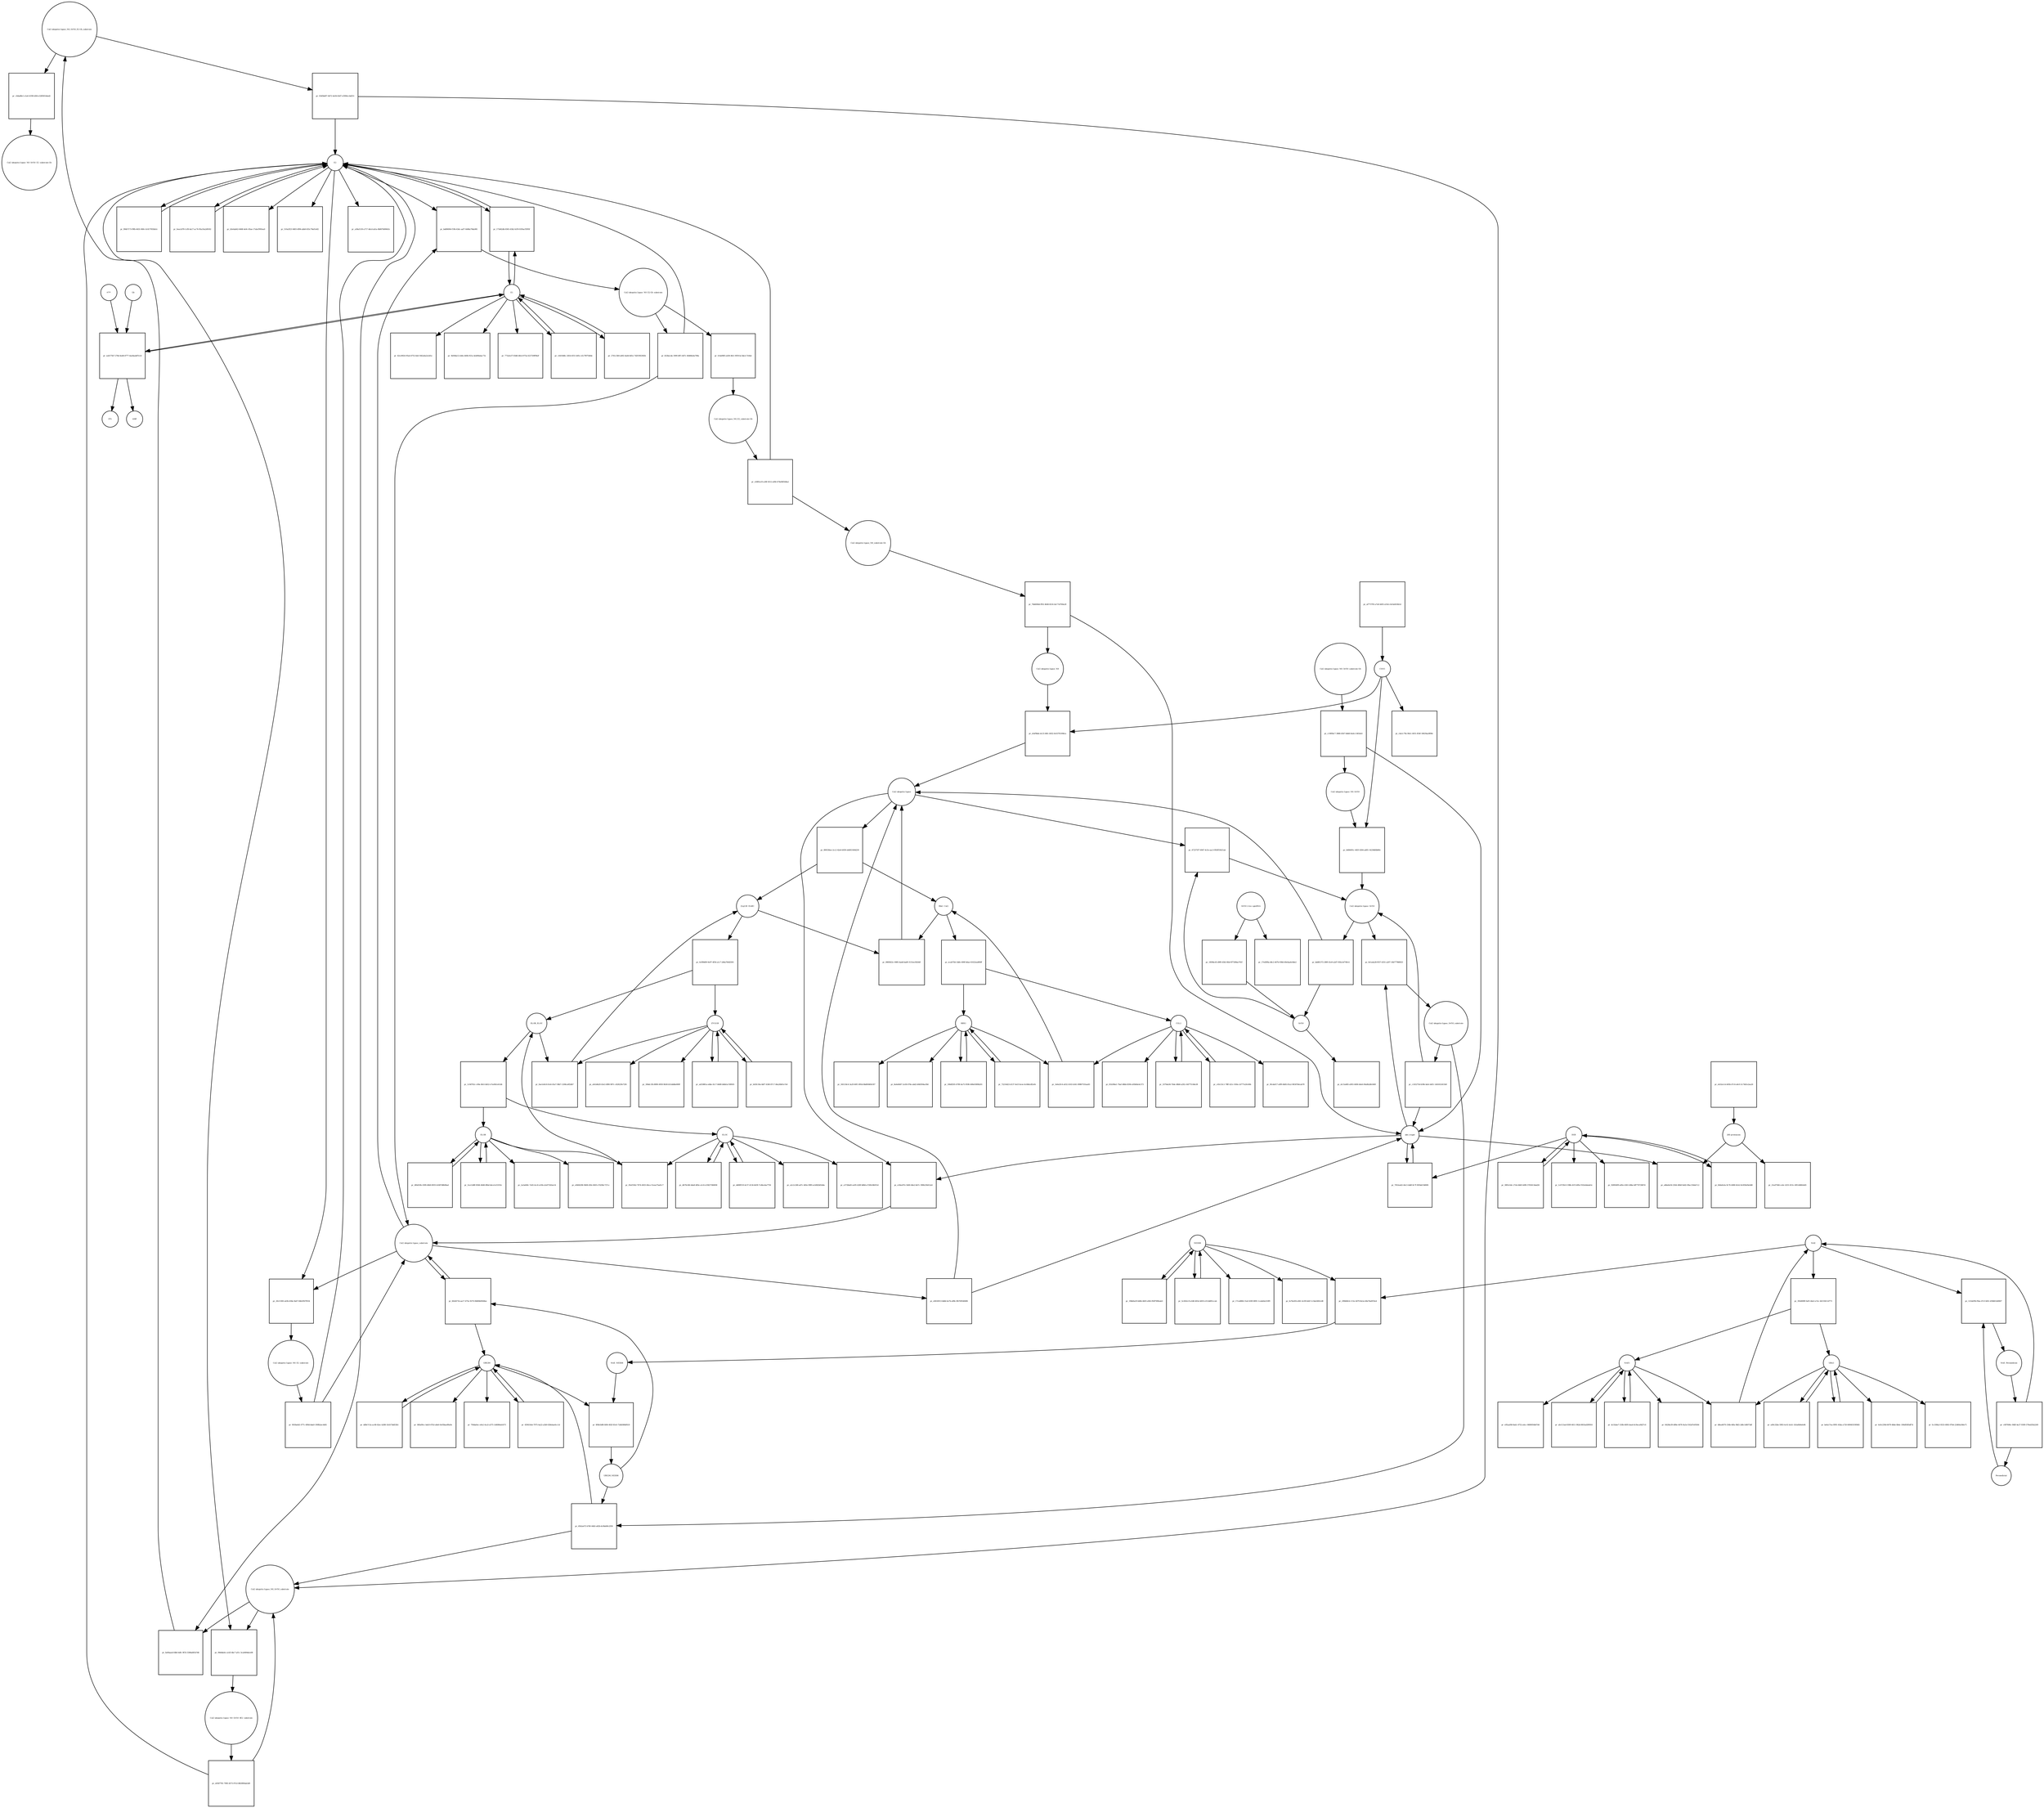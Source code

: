 strict digraph  {
"Cul2 ubiquitin ligase_N8_Orf10_E2-Ub_substrate" [annotation="urn_miriam_ncbiprotein_BCD58762|urn_miriam_hgnc.symbol_UBE2|urn_miriam_hgnc.symbol_ZYG11B|urn_miriam_hgnc.symbol_ELOB|urn_miriam_hgnc.symbol_ELOC|urn_miriam_hgnc.symbol_RBX1|urn_miriam_hgnc.symbol_CUL2|urn_miriam_hgnc.symbol_NEDD8", bipartite=0, cls=complex, fontsize=4, label="Cul2 ubiquitin ligase_N8_Orf10_E2-Ub_substrate", shape=circle];
"pr_c6dad8e1-e1a6-4198-b3fd-e3285814dad2" [annotation="", bipartite=1, cls=process, fontsize=4, label="pr_c6dad8e1-e1a6-4198-b3fd-e3285814dad2", shape=square];
"Cul2 ubiquitin ligase_N8_Orf10_E2_substrate-Ub" [annotation="urn_miriam_ncbiprotein_BCD58762|urn_miriam_hgnc.symbol_UBE2|urn_miriam_hgnc.symbol_ZYG11B|urn_miriam_hgnc.symbol_ELOB|urn_miriam_hgnc.symbol_ELOC|urn_miriam_hgnc.symbol_RBX1|urn_miriam_hgnc.symbol_CUL2|urn_miriam_hgnc.symbol_NEDD8", bipartite=0, cls=complex, fontsize=4, label="Cul2 ubiquitin ligase_N8_Orf10_E2_substrate-Ub", shape=circle];
"Cul2 ubiquitin ligase_N8_E2-Ub_substrate" [annotation="urn_miriam_hgnc.symbol_ZYG11B|urn_miriam_hgnc.symbol_RBX1|urn_miriam_hgnc.symbol_ELOB|urn_miriam_hgnc.symbol_ELOC|urn_miriam_hgnc.symbol_CUL2|urn_miriam_hgnc.symbol_NEDD8|urn_miriam_hgnc.symbol_UBE2", bipartite=0, cls=complex, fontsize=4, label="Cul2 ubiquitin ligase_N8_E2-Ub_substrate", shape=circle];
"pr_fc6af685-ed30-4fe1-9f39-bc3da1c7e9ab" [annotation="", bipartite=1, cls=process, fontsize=4, label="pr_fc6af685-ed30-4fe1-9f39-bc3da1c7e9ab", shape=square];
"Cul2 ubiquitin ligase_N8_E2_substrate-Ub" [annotation="urn_miriam_hgnc.symbol_ZYG11B|urn_miriam_hgnc.symbol_UBE2|urn_miriam_hgnc.symbol_ELOB|urn_miriam_hgnc.symbol_ELOC|urn_miriam_hgnc.symbol_RBX1|urn_miriam_hgnc.symbol_CUL2|urn_miriam_hgnc.symbol_NEDD8", bipartite=0, cls=complex, fontsize=4, label="Cul2 ubiquitin ligase_N8_E2_substrate-Ub", shape=circle];
E2 [annotation="urn_miriam_hgnc.symbol_UBE2", bipartite=0, cls=macromolecule, fontsize=4, label=E2, shape=circle];
"pr_173d42db-8365-43b2-b1f9-01f0acf5f95f" [annotation="", bipartite=1, cls=process, fontsize=4, label="pr_173d42db-8365-43b2-b1f9-01f0acf5f95f", shape=square];
E1 [annotation="urn_miriam_hgnc.symbol_UBA", bipartite=0, cls=macromolecule, fontsize=4, label=E1, shape=circle];
"pr_ea6175b7-276d-4ed6-8777-4ae8aab87e1d" [annotation="", bipartite=1, cls=process, fontsize=4, label="pr_ea6175b7-276d-4ed6-8777-4ae8aab87e1d", shape=square];
Ub [annotation="", bipartite=0, cls="simple chemical", fontsize=4, label=Ub, shape=circle];
ATP [annotation="", bipartite=0, cls="simple chemical", fontsize=4, label=ATP, shape=circle];
AMP [annotation="", bipartite=0, cls="simple chemical", fontsize=4, label=AMP, shape=circle];
PPi [annotation="", bipartite=0, cls="simple chemical", fontsize=4, label=PPi, shape=circle];
"Cul2 ubiquitin ligase_substrate" [annotation="urn_miriam_hgnc.symbol_ZYg11B|urn_miriam_hgnc.symbol_ELOB|urn_miriam_hgnc.symbol_ELOC|urn_miriam_hgnc.symbol_RBX1|urn_miriam_hgnc.symbol_CUL2|urn_miriam_hgnc.symbol_NEDD8", bipartite=0, cls=complex, fontsize=4, label="Cul2 ubiquitin ligase_substrate", shape=circle];
"pr_bdd96f46-f19b-43dc-aaf7-0d48a79da981" [annotation="", bipartite=1, cls=process, fontsize=4, label="pr_bdd96f46-f19b-43dc-aaf7-0d48a79da981", shape=square];
"Cul2 ubiquitin ligase_N8_Orf10_substrate" [annotation="urn_miriam_ncbiprotein_BCD58762|urn_miriam_hgnc.symbol_ZYG11B|urn_miriam_hgnc.symbol_ELOB|urn_miriam_hgnc.symbol_ELOC|urn_miriam_hgnc.symbol_RBX1|urn_miriam_hgnc.symbol_CUL2|urn_miriam_hgnc.symbol_NEDD8", bipartite=0, cls=complex, fontsize=4, label="Cul2 ubiquitin ligase_N8_Orf10_substrate", shape=circle];
"pr_fa69aaed-fdb0-4dfc-9f35-5308a681b7d6" [annotation="", bipartite=1, cls=process, fontsize=4, label="pr_fa69aaed-fdb0-4dfc-9f35-5308a681b7d6", shape=square];
ZYG11B [annotation="urn_miriam_hgnc_HGNC%3A25820", bipartite=0, cls=macromolecule, fontsize=4, label=ZYG11B, shape=circle];
"pr_ad33881a-edbe-41c7-b8d9-b4bb1a7d9505" [annotation="", bipartite=1, cls=process, fontsize=4, label="pr_ad33881a-edbe-41c7-b8d9-b4bb1a7d9505", shape=square];
UBE2M [annotation="urn_miriam_hgnc_HGNC%3A12491", bipartite=0, cls=macromolecule, fontsize=4, label=UBE2M, shape=circle];
"pr_459410eb-7975-4a22-a3b9-028ebae6cc1d" [annotation="", bipartite=1, cls=process, fontsize=4, label="pr_459410eb-7975-4a22-a3b9-028ebae6cc1d", shape=square];
UBA3 [annotation="urn_miriam_hgnc_HGNC%3A12470", bipartite=0, cls=macromolecule, fontsize=4, label=UBA3, shape=circle];
"pr_a49c32be-5903-4c41-bcb1-1b5a0b9efe84" [annotation="", bipartite=1, cls=process, fontsize=4, label="pr_a49c32be-5903-4c41-bcb1-1b5a0b9efe84", shape=square];
RBX1 [annotation="urn_miriam_hgnc_HGNC%3A9928", bipartite=0, cls=macromolecule, fontsize=4, label=RBX1, shape=circle];
"pr_594df205-4789-4a75-9596-408e9389b201" [annotation="", bipartite=1, cls=process, fontsize=4, label="pr_594df205-4789-4a75-9596-408e9389b201", shape=square];
"Orf10 (+)ss sgmRNA" [annotation=urn_miriam_ncbiprotein_BCD58762, bipartite=0, cls="nucleic acid feature", fontsize=4, label="Orf10 (+)ss sgmRNA", shape=circle];
"pr_1859bc45-d9f0-43b3-8fa9-ff7289ae761f" [annotation="", bipartite=1, cls=process, fontsize=4, label="pr_1859bc45-d9f0-43b3-8fa9-ff7289ae761f", shape=square];
Orf10 [annotation=urn_miriam_ncbiprotein_BCD58762, bipartite=0, cls=macromolecule, fontsize=4, label=Orf10, shape=circle];
NEDD8 [annotation="urn_miriam_hgnc_HGNC%3A7732", bipartite=0, cls=macromolecule, fontsize=4, label=NEDD8, shape=circle];
"pr_19bb0a29-6d6b-4b93-a9b3-ffdf76f8eab3" [annotation="", bipartite=1, cls=process, fontsize=4, label="pr_19bb0a29-6d6b-4b93-a9b3-ffdf76f8eab3", shape=square];
NAE1 [annotation="urn_miriam_hgnc_HGNC%3A621", bipartite=0, cls=macromolecule, fontsize=4, label=NAE1, shape=circle];
"pr_afe113ad-6509-4611-962d-881fad3f0916" [annotation="", bipartite=1, cls=process, fontsize=4, label="pr_afe113ad-6509-4611-962d-881fad3f0916", shape=square];
ELOC [annotation="urn_miriam_hgnc_HGNC%3A11617", bipartite=0, cls=macromolecule, fontsize=4, label=ELOC, shape=circle];
"pr_db79c4fd-4da8-485e-a1c6-e19437366858" [annotation="", bipartite=1, cls=process, fontsize=4, label="pr_db79c4fd-4da8-485e-a1c6-e19437366858", shape=square];
ELOB [annotation="urn_miriam_hgnc_HGNC%3A11619", bipartite=0, cls=macromolecule, fontsize=4, label=ELOB, shape=circle];
"pr_4f6d10fe-03f8-46b9-8935-b1687d8b96ad" [annotation="", bipartite=1, cls=process, fontsize=4, label="pr_4f6d10fe-03f8-46b9-8935-b1687d8b96ad", shape=square];
"pr_f84b7173-f9fb-4455-949c-b1417955bb1c" [annotation="", bipartite=1, cls=process, fontsize=4, label="pr_f84b7173-f9fb-4455-949c-b1417955bb1c", shape=square];
"pr_c6410d8c-2454-4551-b05c-e5c7f8754fde" [annotation="", bipartite=1, cls=process, fontsize=4, label="pr_c6410d8c-2454-4551-b05c-e5c7f8754fde", shape=square];
DUB [annotation="urn_miriam_hgnc.symbol_DUB", bipartite=0, cls=macromolecule, fontsize=4, label=DUB, shape=circle];
"pr_844efa5a-9c76-4080-8cb2-8c839ef4e0d8" [annotation="", bipartite=1, cls=process, fontsize=4, label="pr_844efa5a-9c76-4080-8cb2-8c839ef4e0d8", shape=square];
CUL2 [annotation="urn_miriam_hgnc_HGNC%3A2552", bipartite=0, cls=macromolecule, fontsize=4, label=CUL2, shape=circle];
"pr_5379ab36-7b4e-48b8-a292-c0d775146e38" [annotation="", bipartite=1, cls=process, fontsize=4, label="pr_5379ab36-7b4e-48b8-a292-c0d775146e38", shape=square];
"pr_b43fc50a-bbf7-4340-87c7-46a26b01e7e6" [annotation="", bipartite=1, cls=process, fontsize=4, label="pr_b43fc50a-bbf7-4340-87c7-46a26b01e7e6", shape=square];
"pr_dd9e7c5a-ac48-42ec-b288-1b1b73dd53b1" [annotation="", bipartite=1, cls=process, fontsize=4, label="pr_dd9e7c5a-ac48-42ec-b288-1b1b73dd53b1", shape=square];
"pr_be6a17ea-0991-45da-a720-6004031909d5" [annotation="", bipartite=1, cls=process, fontsize=4, label="pr_be6a17ea-0991-45da-a720-6004031909d5", shape=square];
"pr_72216d23-d137-4e1f-bcee-6c48dcdf2e9c" [annotation="", bipartite=1, cls=process, fontsize=4, label="pr_72216d23-d137-4e1f-bcee-6c48dcdf2e9c", shape=square];
"pr_5c45b1c9-a548-403e-b835-e312dd91ccab" [annotation="", bipartite=1, cls=process, fontsize=4, label="pr_5c45b1c9-a548-403e-b835-e312dd91ccab", shape=square];
"pr_dc1fabe7-318b-4695-bea4-6c9eca9d27c6" [annotation="", bipartite=1, cls=process, fontsize=4, label="pr_dc1fabe7-318b-4695-bea4-6c9eca9d27c6", shape=square];
"pr_dd08f519-4c57-4134-b639-7cdbceba7756" [annotation="", bipartite=1, cls=process, fontsize=4, label="pr_dd08f519-4c57-4134-b639-7cdbceba7756", shape=square];
"pr_3ca12d8f-8566-40d6-8fbd-b4ce1e53192c" [annotation="", bipartite=1, cls=process, fontsize=4, label="pr_3ca12d8f-8566-40d6-8fbd-b4ce1e53192c", shape=square];
"pr_feea1d78-1cf8-4a17-ac74-95a10a2d9182" [annotation="", bipartite=1, cls=process, fontsize=4, label="pr_feea1d78-1cf8-4a17-ac74-95a10a2d9182", shape=square];
"pr_2741c3b9-ed02-4ed4-8d1e-7d2f1f82382b" [annotation="", bipartite=1, cls=process, fontsize=4, label="pr_2741c3b9-ed02-4ed4-8d1e-7d2f1f82382b", shape=square];
"pr_3891e5dc-27eb-4b65-b0f6-5765613dad26" [annotation="", bipartite=1, cls=process, fontsize=4, label="pr_3891e5dc-27eb-4b65-b0f6-5765613dad26", shape=square];
"pr_c45c53c1-78ff-421c-930e-cb777e20c60b" [annotation="", bipartite=1, cls=process, fontsize=4, label="pr_c45c53c1-78ff-421c-930e-cb777e20c60b", shape=square];
"pr_af773795-a7e8-4d55-a55d-c4c0afd16b1d" [annotation="", bipartite=1, cls=process, fontsize=4, label="pr_af773795-a7e8-4d55-a55d-c4c0afd16b1d", shape=square];
CSN5 [annotation="", bipartite=0, cls=complex, fontsize=4, label=CSN5, shape=circle];
"pr_eb32a1cb-b05b-47c6-a6c0-3c74d1e2aa26" [annotation="", bipartite=1, cls=process, fontsize=4, label="pr_eb32a1cb-b05b-47c6-a6c0-3c74d1e2aa26", shape=square];
"26S-proteasom" [annotation="urn_miriam_obo.go_GO%3A0000502", bipartite=0, cls=complex, fontsize=4, label="26S-proteasom", shape=circle];
NAE_Pevonedistat [annotation="urn_miriam_obo.chebi_CHEBI%3A145535|urn_miriam_hgnc.symbol_NAE1|urn_miriam_hgnc.symbol_UBA3", bipartite=0, cls=complex, fontsize=4, label=NAE_Pevonedistat, shape=circle];
"pr_c697606c-948f-4e27-9309-579ed35b2249" [annotation="", bipartite=1, cls=process, fontsize=4, label="pr_c697606c-948f-4e27-9309-579ed35b2249", shape=square];
Pevonedistat [annotation="urn_miriam_obo.chebi_CHEBI%3A145535", bipartite=0, cls="simple chemical", fontsize=4, label=Pevonedistat, shape=circle];
NAE [annotation="urn_miriam_hgnc.symbol_NAE1|urn_miriam_hgnc.symbol_UBA3", bipartite=0, cls=complex, fontsize=4, label=NAE, shape=circle];
"pr_392d089f-0af5-44a5-a7ec-44155611d773" [annotation="", bipartite=1, cls=process, fontsize=4, label="pr_392d089f-0af5-44a5-a7ec-44155611d773", shape=square];
ELOB_ELOC [annotation="urn_miriam_hgnc.symbol_ELOB|urn_miriam_hgnc.symbol_ELOC", bipartite=0, cls=complex, fontsize=4, label=ELOB_ELOC, shape=circle];
"pr_1c9d702c-c49a-4fe5-bb52-e7ee9b1e41db" [annotation="", bipartite=1, cls=process, fontsize=4, label="pr_1c9d702c-c49a-4fe5-bb52-e7ee9b1e41db", shape=square];
Zyg11B_EloBC [annotation="urn_miriam_hgnc.symbol_ZYG11B|urn_miriam_hgnc.symbol_ELOB|urn_miriam_hgnc.symbol_ELOC", bipartite=0, cls=complex, fontsize=4, label=Zyg11B_EloBC, shape=circle];
"pr_0cf89d09-9e97-4f56-a1c7-2d6a760d3301" [annotation="", bipartite=1, cls=process, fontsize=4, label="pr_0cf89d09-9e97-4f56-a1c7-2d6a760d3301", shape=square];
"Cul2 ubiquitin ligase_N8_substrate-Ub" [annotation="urn_miriam_hgnc.symbol_ZYG11B|urn_miriam_hgnc.symbol_ELOB|urn_miriam_hgnc.symbol_ELOC|urn_miriam_hgnc.symbol_RBX1|urn_miriam_hgnc.symbol_CUL2|urn_miriam_hgnc.symbol_NEDD8", bipartite=0, cls=complex, fontsize=4, label="Cul2 ubiquitin ligase_N8_substrate-Ub", shape=circle];
"pr_7bb6066d-ff02-4648-8216-4e171d760a28" [annotation="", bipartite=1, cls=process, fontsize=4, label="pr_7bb6066d-ff02-4648-8216-4e171d760a28", shape=square];
"Cul2 ubiquitin ligase_N8" [annotation="urn_miriam_hgnc.symbol_ZYG11B|urn_miriam_hgnc.symbol_ELOB|urn_miriam_hgnc.symbol_ELOC|urn_miriam_hgnc.symbol_RBX1|urn_miriam_hgnc.symbol_CUL2|urn_miriam_hgnc.symbol_NEDD8", bipartite=0, cls=complex, fontsize=4, label="Cul2 ubiquitin ligase_N8", shape=circle];
ubit_traget [annotation="", bipartite=0, cls=macromolecule, fontsize=4, label=ubit_traget, shape=circle];
"pr_e0616913-bb8d-4e7b-af8b-3fb769548496" [annotation="", bipartite=1, cls=process, fontsize=4, label="pr_e0616913-bb8d-4e7b-af8b-3fb769548496", shape=square];
"Cul2 ubiquitin ligase" [annotation="urn_miriam_hgnc.symbol_RBX1|urn_miriam_hgnc.symbol_CUL2|urn_miriam_hgnc.symbol_ZYG11B|urn_miriam_hgnc.symbol_ELOB|urn_miriam_hgnc.symbol_ELOC", bipartite=0, cls=complex, fontsize=4, label="Cul2 ubiquitin ligase", shape=circle];
"Cul2 ubiquitin ligase_N8_Orf10_substrate-Ub" [annotation="urn_miriam_ncbiprotein_BCD58762|urn_miriam_hgnc.symbol_ZYG11B|urn_miriam_hgnc.symbol_ELOB|urn_miriam_hgnc.symbol_ELOC|urn_miriam_hgnc.symbol_RBX1|urn_miriam_hgnc.symbol_CUL2|urn_miriam_hgnc.symbol_NEDD8", bipartite=0, cls=complex, fontsize=4, label="Cul2 ubiquitin ligase_N8_Orf10_substrate-Ub", shape=circle];
"pr_c1985bc7-3888-43b7-bbb8-0edcc1463eb1" [annotation="", bipartite=1, cls=process, fontsize=4, label="pr_c1985bc7-3888-43b7-bbb8-0edcc1463eb1", shape=square];
"Cul2 ubiquitin ligase_N8_Orf10" [annotation="urn_miriam_hgnc.symbol_ZYG11B|urn_miriam_hgnc.symbol_ELOB|urn_miriam_hgnc.symbol_ELOC|urn_miriam_hgnc.symbol_RBX1|urn_miriam_hgnc.symbol_CUL2|urn_miriam_hgnc.symbol_NEDD8|urn_miriam_ncbiprotein_BCD58762", bipartite=0, cls=complex, fontsize=4, label="Cul2 ubiquitin ligase_N8_Orf10", shape=circle];
"Cul2 ubiquitin ligase_Orf10_substrate" [annotation="urn_miriam_ncbiprotein_BCD58762|urn_miriam_hgnc.symbol_ZYg11B|urn_miriam_hgnc.symbol_ELOB|urn_miriam_hgnc.symbol_ELOC|urn_miriam_hgnc.symbol_RBX1|urn_miriam_hgnc.symbol_CUL2", bipartite=0, cls=complex, fontsize=4, label="Cul2 ubiquitin ligase_Orf10_substrate", shape=circle];
"pr_c145275d-b59b-4afe-bd51-1d41652415b9" [annotation="", bipartite=1, cls=process, fontsize=4, label="pr_c145275d-b59b-4afe-bd51-1d41652415b9", shape=square];
"Cul2 ubiquitin ligase_Orf10" [annotation="urn_miriam_ncbiprotein_BCD58762|urn_miriam_hgnc.symbol_ZYG11B|urn_miriam_hgnc.symbol_ELOB|urn_miriam_hgnc.symbol_ELOC|urn_miriam_hgnc.symbol_RBX1|urn_miriam_hgnc.symbol_CUL2", bipartite=0, cls=complex, fontsize=4, label="Cul2 ubiquitin ligase_Orf10", shape=circle];
"pr_b484491c-445f-4304-ad05-14238dfdb80c" [annotation="", bipartite=1, cls=process, fontsize=4, label="pr_b484491c-445f-4304-ad05-14238dfdb80c", shape=square];
"pr_bdd81372-289f-41e9-a2d7-05fa1ef749c4" [annotation="", bipartite=1, cls=process, fontsize=4, label="pr_bdd81372-289f-41e9-a2d7-05fa1ef749c4", shape=square];
"pr_efaf9bde-dc23-46fc-b922-8c63761094ca" [annotation="", bipartite=1, cls=process, fontsize=4, label="pr_efaf9bde-dc23-46fc-b922-8c63761094ca", shape=square];
"pr_899336ee-2cc2-42e6-b930-eb681549d230" [annotation="", bipartite=1, cls=process, fontsize=4, label="pr_899336ee-2cc2-42e6-b930-eb681549d230", shape=square];
Rbx1_Cul2 [annotation="urn_miriam_hgnc.symbol_RBX1|urn_miriam_hgnc.symbol_CUL2", bipartite=0, cls=complex, fontsize=4, label=Rbx1_Cul2, shape=circle];
"pr_e5881a10-a36f-4512-af46-474e84f3d4a2" [annotation="", bipartite=1, cls=process, fontsize=4, label="pr_e5881a10-a36f-4512-af46-474e84f3d4a2", shape=square];
"Cul2 ubiquitin ligase_N8_E2_substrate" [annotation="urn_miriam_hgnc.symbol_ZYG11B|urn_miriam_hgnc.symbol_ELOB|urn_miriam_hgnc.symbol_ELOC|urn_miriam_hgnc.symbol_RBX1|urn_miriam_hgnc.symbol_CUL2|urn_miriam_hgnc.symbol_NEDD8", bipartite=0, cls=complex, fontsize=4, label="Cul2 ubiquitin ligase_N8_E2_substrate", shape=circle];
"pr_9030a6d1-077c-490d-bda9-190fb2ec4d61" [annotation="", bipartite=1, cls=process, fontsize=4, label="pr_9030a6d1-077c-490d-bda9-190fb2ec4d61", shape=square];
"Cul2 ubiquitin ligase_N8_Orf10_0E2_substrate" [annotation="urn_miriam_ncbiprotein_BCD58762|urn_miriam_hgnc.symbol_ZYG11B|urn_miriam_hgnc.symbol_ELOB|urn_miriam_hgnc.symbol_ELOC|urn_miriam_hgnc.symbol_RBX1|urn_miriam_hgnc.symbol_CUL2|urn_miriam_hgnc.symbol_NEDD8|urn_miriam_hgnc.symbol_UBE2", bipartite=0, cls=complex, fontsize=4, label="Cul2 ubiquitin ligase_N8_Orf10_0E2_substrate", shape=circle];
"pr_e0587781-7995-4573-97e3-8820f60ab3d9" [annotation="", bipartite=1, cls=process, fontsize=4, label="pr_e0587781-7995-4573-97e3-8820f60ab3d9", shape=square];
"pr_ecab75b1-bbfe-490f-b6ae-61022ea885ff" [annotation="", bipartite=1, cls=process, fontsize=4, label="pr_ecab75b1-bbfe-490f-b6ae-61022ea885ff", shape=square];
"pr_7052ea62-44c3-4ddf-8c7f-905bd13bf6f6" [annotation="", bipartite=1, cls=process, fontsize=4, label="pr_7052ea62-44c3-4ddf-8c7f-905bd13bf6f6", shape=square];
"pr_b52becda-1909-4ff1-b67c-40d66e4a708a" [annotation="", bipartite=1, cls=process, fontsize=4, label="pr_b52becda-1909-4ff1-b67c-40d66e4a708a", shape=square];
"pr_03d5bd07-4b72-4e04-b5d7-e5904ccbd251" [annotation="", bipartite=1, cls=process, fontsize=4, label="pr_03d5bd07-4b72-4e04-b5d7-e5904ccbd251", shape=square];
"pr_a8be6e56-2564-40b8-9a82-09ac334de7c2" [annotation="", bipartite=1, cls=process, fontsize=4, label="pr_a8be6e56-2564-40b8-9a82-09ac334de7c2", shape=square];
"pr_a9cb4b29-43e3-4f80-987c-c82823fe72f4" [annotation="", bipartite=1, cls=process, fontsize=4, label="pr_a9cb4b29-43e3-4f80-987c-c82823fe72f4", shape=square];
"pr_30bdc1fb-8890-4959-9b58-b51dddbe809f" [annotation="", bipartite=1, cls=process, fontsize=4, label="pr_30bdc1fb-8890-4959-9b58-b51dddbe809f", shape=square];
"pr_06fa09cc-bdc8-47b3-a8e6-0e93bae89a9e" [annotation="", bipartite=1, cls=process, fontsize=4, label="pr_06fa09cc-bdc8-47b3-a8e6-0e93bae89a9e", shape=square];
"pr_704da0ec-e0e2-4ca5-a575-1d4084eb1671" [annotation="", bipartite=1, cls=process, fontsize=4, label="pr_704da0ec-e0e2-4ca5-a575-1d4084eb1671", shape=square];
"pr_4c8c239d-6679-48de-8b4c-196d9385df7d" [annotation="", bipartite=1, cls=process, fontsize=4, label="pr_4c8c239d-6679-48de-8b4c-196d9385df7d", shape=square];
"pr_fcc508a3-9333-4963-97b4-22460a546e71" [annotation="", bipartite=1, cls=process, fontsize=4, label="pr_fcc508a3-9333-4963-97b4-22460a546e71", shape=square];
"pr_345134c4-3a29-40f1-895d-8bd00469cf47" [annotation="", bipartite=1, cls=process, fontsize=4, label="pr_345134c4-3a29-40f1-895d-8bd00469cf47", shape=square];
"pr_8a4e8d47-2e38-478e-abd2-b0bf304acfb6" [annotation="", bipartite=1, cls=process, fontsize=4, label="pr_8a4e8d47-2e38-478e-abd2-b0bf304acfb6", shape=square];
"pr_17ed5f8a-d6c2-467b-938d-49e0aa6c8de2" [annotation="", bipartite=1, cls=process, fontsize=4, label="pr_17ed5f8a-d6c2-467b-938d-49e0aa6c8de2", shape=square];
"pr_dc15a685-a903-4494-b4e6-00a8b2db1669" [annotation="", bipartite=1, cls=process, fontsize=4, label="pr_dc15a685-a903-4494-b4e6-00a8b2db1669", shape=square];
"pr_17ced884-31a0-45f0-8091-1cede6e210f9" [annotation="", bipartite=1, cls=process, fontsize=4, label="pr_17ced884-31a0-45f0-8091-1cede6e210f9", shape=square];
"pr_fa76a5f4-a941-4c09-b42f-1c5da5602cd8" [annotation="", bipartite=1, cls=process, fontsize=4, label="pr_fa76a5f4-a941-4c09-b42f-1c5da5602cd8", shape=square];
"pr_642fde39-d08e-4476-9a3e-f162d7ef0364" [annotation="", bipartite=1, cls=process, fontsize=4, label="pr_642fde39-d08e-4476-9a3e-f162d7ef0364", shape=square];
"pr_e95aaf48-8ab1-4752-a4cc-0680054b67d4" [annotation="", bipartite=1, cls=process, fontsize=4, label="pr_e95aaf48-8ab1-4752-a4cc-0680054b67d4", shape=square];
"pr_a2c2c268-ad7c-465e-99f0-ecb962bf2dda" [annotation="", bipartite=1, cls=process, fontsize=4, label="pr_a2c2c268-ad7c-465e-99f0-ecb962bf2dda", shape=square];
"pr_e372bbd5-ee95-428f-b88d-a7200c8b931d" [annotation="", bipartite=1, cls=process, fontsize=4, label="pr_e372bbd5-ee95-428f-b88d-a7200c8b931d", shape=square];
"pr_2a3afd0c-7a92-4cc6-a10b-e2e07343ee14" [annotation="", bipartite=1, cls=process, fontsize=4, label="pr_2a3afd0c-7a92-4cc6-a10b-e2e07343ee14", shape=square];
"pr_e0b94296-9408-45fe-845f-e74294c727cc" [annotation="", bipartite=1, cls=process, fontsize=4, label="pr_e0b94296-9408-45fe-845f-e74294c727cc", shape=square];
"pr_b3e4ab62-6468-4e9c-85ae-17abcf993ea0" [annotation="", bipartite=1, cls=process, fontsize=4, label="pr_b3e4ab62-6468-4e9c-85ae-17abcf993ea0", shape=square];
"pr_510a3f23-9d03-4f96-abb0-655c79a01e82" [annotation="", bipartite=1, cls=process, fontsize=4, label="pr_510a3f23-9d03-4f96-abb0-655c79a01e82", shape=square];
"pr_62ce9024-95ed-4752-b4cf-842a6a2e2d1e" [annotation="", bipartite=1, cls=process, fontsize=4, label="pr_62ce9024-95ed-4752-b4cf-842a6a2e2d1e", shape=square];
"pr_9e00da12-ebfa-440b-921a-4eb09abac73c" [annotation="", bipartite=1, cls=process, fontsize=4, label="pr_9e00da12-ebfa-440b-921a-4eb09abac73c", shape=square];
"pr_1c6729c0-198b-41f3-bf9e-f102eb4ade5c" [annotation="", bipartite=1, cls=process, fontsize=4, label="pr_1c6729c0-198b-41f3-bf9e-f102eb4ade5c", shape=square];
"pr_928926f9-a85e-4361-b9be-bff77672867d" [annotation="", bipartite=1, cls=process, fontsize=4, label="pr_928926f9-a85e-4361-b9be-bff77672867d", shape=square];
"pr_0fcda017-a9f9-4b85-81a2-98347b6cab78" [annotation="", bipartite=1, cls=process, fontsize=4, label="pr_0fcda017-a9f9-4b85-81a2-98347b6cab78", shape=square];
"pr_81b39be1-7baf-48bb-8394-a93bfde4c573" [annotation="", bipartite=1, cls=process, fontsize=4, label="pr_81b39be1-7baf-48bb-8394-a93bfde4c573", shape=square];
"pr_cba1c79e-90e1-4031-854f-18629aa9f08c" [annotation="", bipartite=1, cls=process, fontsize=4, label="pr_cba1c79e-90e1-4031-854f-18629aa9f08c", shape=square];
"pr_21ed7566-ce4c-4331-815c-4951d66fe6d5" [annotation="", bipartite=1, cls=process, fontsize=4, label="pr_21ed7566-ce4c-4331-815c-4951d66fe6d5", shape=square];
NAE_NEDD8 [annotation="urn_miriam_hgnc.symbol_NEDD8|urn_miriam_hgnc.symbol_NAE1|urn_miriam_hgnc.symbol_UBA3", bipartite=0, cls=complex, fontsize=4, label=NAE_NEDD8, shape=circle];
"pr_8f4b1b88-fd04-402f-83c6-72db588df418" [annotation="", bipartite=1, cls=process, fontsize=4, label="pr_8f4b1b88-fd04-402f-83c6-72db588df418", shape=square];
UBE2M_NEDD8 [annotation="urn_miriam_hgnc.symbol_UBE2M|urn_miriam_hgnc.symbol_NEDD8", bipartite=0, cls=complex, fontsize=4, label=UBE2M_NEDD8, shape=circle];
"pr_472375f7-6947-4c5e-aac3-ffd5f55621ab" [annotation="", bipartite=1, cls=process, fontsize=4, label="pr_472375f7-6947-4c5e-aac3-ffd5f55621ab", shape=square];
"pr_299db9cb-115e-4479-8e2a-b9a76a0f35e4" [annotation="", bipartite=1, cls=process, fontsize=4, label="pr_299db9cb-115e-4479-8e2a-b9a76a0f35e4", shape=square];
"pr_121def94-f9ea-47cf-bf41-d39d632d0fd7" [annotation="", bipartite=1, cls=process, fontsize=4, label="pr_121def94-f9ea-47cf-bf41-d39d632d0fd7", shape=square];
"pr_d8ea4670-334b-46fa-9bf2-2d6c1d6073df" [annotation="", bipartite=1, cls=process, fontsize=4, label="pr_d8ea4670-334b-46fa-9bf2-2d6c1d6073df", shape=square];
"pr_0ae1e8c8-61e6-45a7-94b7-1208ca0f2db7" [annotation="", bipartite=1, cls=process, fontsize=4, label="pr_0ae1e8c8-61e6-45a7-94b7-1208ca0f2db7", shape=square];
"pr_05ef33b2-7674-4925-84ca-51eea75ad1c7" [annotation="", bipartite=1, cls=process, fontsize=4, label="pr_05ef33b2-7674-4925-84ca-51eea75ad1c7", shape=square];
"pr_0885822c-0085-4add-bad9-3131ee30244f" [annotation="", bipartite=1, cls=process, fontsize=4, label="pr_0885822c-0085-4add-bad9-3131ee30244f", shape=square];
"pr_e18ee97e-5460-46e2-bb7c-390b230d12e6" [annotation="", bipartite=1, cls=process, fontsize=4, label="pr_e18ee97e-5460-46e2-bb7c-390b230d12e6", shape=square];
"pr_6fe6471b-aa17-475e-9270-08d94b9568ee" [annotation="", bipartite=1, cls=process, fontsize=4, label="pr_6fe6471b-aa17-475e-9270-08d94b9568ee", shape=square];
"pr_0e1a4a28-f037-4351-a207-16b77786f633" [annotation="", bipartite=1, cls=process, fontsize=4, label="pr_0e1a4a28-f037-4351-a207-16b77786f633", shape=square];
"pr_45b2a472-b7bf-44b5-a82b-dc0bd49c2f38" [annotation="", bipartite=1, cls=process, fontsize=4, label="pr_45b2a472-b7bf-44b5-a82b-dc0bd49c2f38", shape=square];
"pr_2fe13383-a43b-458a-9a67-84b1ffd7f034" [annotation="", bipartite=1, cls=process, fontsize=4, label="pr_2fe13383-a43b-458a-9a67-84b1ffd7f034", shape=square];
"pr_99d4de4c-a1d3-4bc7-af1c-3ca0494dce08" [annotation="", bipartite=1, cls=process, fontsize=4, label="pr_99d4de4c-a1d3-4bc7-af1c-3ca0494dce08", shape=square];
"pr_3e6e2fc4-a032-4163-b341-89867555aa83" [annotation="", bipartite=1, cls=process, fontsize=4, label="pr_3e6e2fc4-a032-4163-b341-89867555aa83", shape=square];
"pr_773a5e37-83d6-48cd-973a-622720ff9b2f" [annotation="", bipartite=1, cls=process, fontsize=4, label="pr_773a5e37-83d6-48cd-973a-622720ff9b2f", shape=square];
"pr_a38a5130-a717-4dcd-ab1a-8b807b89643c" [annotation="", bipartite=1, cls=process, fontsize=4, label="pr_a38a5130-a717-4dcd-ab1a-8b807b89643c", shape=square];
"Cul2 ubiquitin ligase_N8_Orf10_E2-Ub_substrate" -> "pr_c6dad8e1-e1a6-4198-b3fd-e3285814dad2"  [annotation="", interaction_type=consumption];
"Cul2 ubiquitin ligase_N8_Orf10_E2-Ub_substrate" -> "pr_03d5bd07-4b72-4e04-b5d7-e5904ccbd251"  [annotation="", interaction_type=consumption];
"pr_c6dad8e1-e1a6-4198-b3fd-e3285814dad2" -> "Cul2 ubiquitin ligase_N8_Orf10_E2_substrate-Ub"  [annotation="", interaction_type=production];
"Cul2 ubiquitin ligase_N8_E2-Ub_substrate" -> "pr_fc6af685-ed30-4fe1-9f39-bc3da1c7e9ab"  [annotation="", interaction_type=consumption];
"Cul2 ubiquitin ligase_N8_E2-Ub_substrate" -> "pr_b52becda-1909-4ff1-b67c-40d66e4a708a"  [annotation="", interaction_type=consumption];
"pr_fc6af685-ed30-4fe1-9f39-bc3da1c7e9ab" -> "Cul2 ubiquitin ligase_N8_E2_substrate-Ub"  [annotation="", interaction_type=production];
"Cul2 ubiquitin ligase_N8_E2_substrate-Ub" -> "pr_e5881a10-a36f-4512-af46-474e84f3d4a2"  [annotation="", interaction_type=consumption];
E2 -> "pr_173d42db-8365-43b2-b1f9-01f0acf5f95f"  [annotation="", interaction_type=consumption];
E2 -> "pr_bdd96f46-f19b-43dc-aaf7-0d48a79da981"  [annotation="", interaction_type=consumption];
E2 -> "pr_fa69aaed-fdb0-4dfc-9f35-5308a681b7d6"  [annotation="", interaction_type=consumption];
E2 -> "pr_f84b7173-f9fb-4455-949c-b1417955bb1c"  [annotation="", interaction_type=consumption];
E2 -> "pr_feea1d78-1cf8-4a17-ac74-95a10a2d9182"  [annotation="", interaction_type=consumption];
E2 -> "pr_b3e4ab62-6468-4e9c-85ae-17abcf993ea0"  [annotation="", interaction_type=consumption];
E2 -> "pr_510a3f23-9d03-4f96-abb0-655c79a01e82"  [annotation="", interaction_type=consumption];
E2 -> "pr_2fe13383-a43b-458a-9a67-84b1ffd7f034"  [annotation="", interaction_type=consumption];
E2 -> "pr_99d4de4c-a1d3-4bc7-af1c-3ca0494dce08"  [annotation="", interaction_type=consumption];
E2 -> "pr_a38a5130-a717-4dcd-ab1a-8b807b89643c"  [annotation="", interaction_type=consumption];
"pr_173d42db-8365-43b2-b1f9-01f0acf5f95f" -> E2  [annotation="", interaction_type=production];
"pr_173d42db-8365-43b2-b1f9-01f0acf5f95f" -> E1  [annotation="", interaction_type=production];
E1 -> "pr_173d42db-8365-43b2-b1f9-01f0acf5f95f"  [annotation="", interaction_type=consumption];
E1 -> "pr_ea6175b7-276d-4ed6-8777-4ae8aab87e1d"  [annotation="", interaction_type=consumption];
E1 -> "pr_c6410d8c-2454-4551-b05c-e5c7f8754fde"  [annotation="", interaction_type=consumption];
E1 -> "pr_2741c3b9-ed02-4ed4-8d1e-7d2f1f82382b"  [annotation="", interaction_type=consumption];
E1 -> "pr_62ce9024-95ed-4752-b4cf-842a6a2e2d1e"  [annotation="", interaction_type=consumption];
E1 -> "pr_9e00da12-ebfa-440b-921a-4eb09abac73c"  [annotation="", interaction_type=consumption];
E1 -> "pr_773a5e37-83d6-48cd-973a-622720ff9b2f"  [annotation="", interaction_type=consumption];
"pr_ea6175b7-276d-4ed6-8777-4ae8aab87e1d" -> E1  [annotation="", interaction_type=production];
"pr_ea6175b7-276d-4ed6-8777-4ae8aab87e1d" -> AMP  [annotation="", interaction_type=production];
"pr_ea6175b7-276d-4ed6-8777-4ae8aab87e1d" -> PPi  [annotation="", interaction_type=production];
Ub -> "pr_ea6175b7-276d-4ed6-8777-4ae8aab87e1d"  [annotation="", interaction_type=consumption];
ATP -> "pr_ea6175b7-276d-4ed6-8777-4ae8aab87e1d"  [annotation="", interaction_type=consumption];
"Cul2 ubiquitin ligase_substrate" -> "pr_bdd96f46-f19b-43dc-aaf7-0d48a79da981"  [annotation="", interaction_type=consumption];
"Cul2 ubiquitin ligase_substrate" -> "pr_e0616913-bb8d-4e7b-af8b-3fb769548496"  [annotation="", interaction_type=consumption];
"Cul2 ubiquitin ligase_substrate" -> "pr_6fe6471b-aa17-475e-9270-08d94b9568ee"  [annotation="", interaction_type=consumption];
"Cul2 ubiquitin ligase_substrate" -> "pr_2fe13383-a43b-458a-9a67-84b1ffd7f034"  [annotation="", interaction_type=consumption];
"pr_bdd96f46-f19b-43dc-aaf7-0d48a79da981" -> "Cul2 ubiquitin ligase_N8_E2-Ub_substrate"  [annotation="", interaction_type=production];
"Cul2 ubiquitin ligase_N8_Orf10_substrate" -> "pr_fa69aaed-fdb0-4dfc-9f35-5308a681b7d6"  [annotation="", interaction_type=consumption];
"Cul2 ubiquitin ligase_N8_Orf10_substrate" -> "pr_99d4de4c-a1d3-4bc7-af1c-3ca0494dce08"  [annotation="", interaction_type=consumption];
"pr_fa69aaed-fdb0-4dfc-9f35-5308a681b7d6" -> "Cul2 ubiquitin ligase_N8_Orf10_E2-Ub_substrate"  [annotation="", interaction_type=production];
ZYG11B -> "pr_ad33881a-edbe-41c7-b8d9-b4bb1a7d9505"  [annotation="", interaction_type=consumption];
ZYG11B -> "pr_b43fc50a-bbf7-4340-87c7-46a26b01e7e6"  [annotation="", interaction_type=consumption];
ZYG11B -> "pr_a9cb4b29-43e3-4f80-987c-c82823fe72f4"  [annotation="", interaction_type=consumption];
ZYG11B -> "pr_30bdc1fb-8890-4959-9b58-b51dddbe809f"  [annotation="", interaction_type=consumption];
ZYG11B -> "pr_0ae1e8c8-61e6-45a7-94b7-1208ca0f2db7"  [annotation="", interaction_type=consumption];
"pr_ad33881a-edbe-41c7-b8d9-b4bb1a7d9505" -> ZYG11B  [annotation="", interaction_type=production];
UBE2M -> "pr_459410eb-7975-4a22-a3b9-028ebae6cc1d"  [annotation="", interaction_type=consumption];
UBE2M -> "pr_dd9e7c5a-ac48-42ec-b288-1b1b73dd53b1"  [annotation="", interaction_type=consumption];
UBE2M -> "pr_06fa09cc-bdc8-47b3-a8e6-0e93bae89a9e"  [annotation="", interaction_type=consumption];
UBE2M -> "pr_704da0ec-e0e2-4ca5-a575-1d4084eb1671"  [annotation="", interaction_type=consumption];
UBE2M -> "pr_8f4b1b88-fd04-402f-83c6-72db588df418"  [annotation="", interaction_type=consumption];
"pr_459410eb-7975-4a22-a3b9-028ebae6cc1d" -> UBE2M  [annotation="", interaction_type=production];
UBA3 -> "pr_a49c32be-5903-4c41-bcb1-1b5a0b9efe84"  [annotation="", interaction_type=consumption];
UBA3 -> "pr_be6a17ea-0991-45da-a720-6004031909d5"  [annotation="", interaction_type=consumption];
UBA3 -> "pr_4c8c239d-6679-48de-8b4c-196d9385df7d"  [annotation="", interaction_type=consumption];
UBA3 -> "pr_fcc508a3-9333-4963-97b4-22460a546e71"  [annotation="", interaction_type=consumption];
UBA3 -> "pr_d8ea4670-334b-46fa-9bf2-2d6c1d6073df"  [annotation="", interaction_type=consumption];
"pr_a49c32be-5903-4c41-bcb1-1b5a0b9efe84" -> UBA3  [annotation="", interaction_type=production];
RBX1 -> "pr_594df205-4789-4a75-9596-408e9389b201"  [annotation="", interaction_type=consumption];
RBX1 -> "pr_72216d23-d137-4e1f-bcee-6c48dcdf2e9c"  [annotation="", interaction_type=consumption];
RBX1 -> "pr_345134c4-3a29-40f1-895d-8bd00469cf47"  [annotation="", interaction_type=consumption];
RBX1 -> "pr_8a4e8d47-2e38-478e-abd2-b0bf304acfb6"  [annotation="", interaction_type=consumption];
RBX1 -> "pr_3e6e2fc4-a032-4163-b341-89867555aa83"  [annotation="", interaction_type=consumption];
"pr_594df205-4789-4a75-9596-408e9389b201" -> RBX1  [annotation="", interaction_type=production];
"Orf10 (+)ss sgmRNA" -> "pr_1859bc45-d9f0-43b3-8fa9-ff7289ae761f"  [annotation="", interaction_type=consumption];
"Orf10 (+)ss sgmRNA" -> "pr_17ed5f8a-d6c2-467b-938d-49e0aa6c8de2"  [annotation="", interaction_type=consumption];
"pr_1859bc45-d9f0-43b3-8fa9-ff7289ae761f" -> Orf10  [annotation="", interaction_type=production];
Orf10 -> "pr_dc15a685-a903-4494-b4e6-00a8b2db1669"  [annotation="", interaction_type=consumption];
Orf10 -> "pr_472375f7-6947-4c5e-aac3-ffd5f55621ab"  [annotation="", interaction_type=consumption];
NEDD8 -> "pr_19bb0a29-6d6b-4b93-a9b3-ffdf76f8eab3"  [annotation="", interaction_type=consumption];
NEDD8 -> "pr_5c45b1c9-a548-403e-b835-e312dd91ccab"  [annotation="", interaction_type=consumption];
NEDD8 -> "pr_17ced884-31a0-45f0-8091-1cede6e210f9"  [annotation="", interaction_type=consumption];
NEDD8 -> "pr_fa76a5f4-a941-4c09-b42f-1c5da5602cd8"  [annotation="", interaction_type=consumption];
NEDD8 -> "pr_299db9cb-115e-4479-8e2a-b9a76a0f35e4"  [annotation="", interaction_type=consumption];
"pr_19bb0a29-6d6b-4b93-a9b3-ffdf76f8eab3" -> NEDD8  [annotation="", interaction_type=production];
NAE1 -> "pr_afe113ad-6509-4611-962d-881fad3f0916"  [annotation="", interaction_type=consumption];
NAE1 -> "pr_dc1fabe7-318b-4695-bea4-6c9eca9d27c6"  [annotation="", interaction_type=consumption];
NAE1 -> "pr_642fde39-d08e-4476-9a3e-f162d7ef0364"  [annotation="", interaction_type=consumption];
NAE1 -> "pr_e95aaf48-8ab1-4752-a4cc-0680054b67d4"  [annotation="", interaction_type=consumption];
NAE1 -> "pr_d8ea4670-334b-46fa-9bf2-2d6c1d6073df"  [annotation="", interaction_type=consumption];
"pr_afe113ad-6509-4611-962d-881fad3f0916" -> NAE1  [annotation="", interaction_type=production];
ELOC -> "pr_db79c4fd-4da8-485e-a1c6-e19437366858"  [annotation="", interaction_type=consumption];
ELOC -> "pr_dd08f519-4c57-4134-b639-7cdbceba7756"  [annotation="", interaction_type=consumption];
ELOC -> "pr_a2c2c268-ad7c-465e-99f0-ecb962bf2dda"  [annotation="", interaction_type=consumption];
ELOC -> "pr_e372bbd5-ee95-428f-b88d-a7200c8b931d"  [annotation="", interaction_type=consumption];
ELOC -> "pr_05ef33b2-7674-4925-84ca-51eea75ad1c7"  [annotation="", interaction_type=consumption];
"pr_db79c4fd-4da8-485e-a1c6-e19437366858" -> ELOC  [annotation="", interaction_type=production];
ELOB -> "pr_4f6d10fe-03f8-46b9-8935-b1687d8b96ad"  [annotation="", interaction_type=consumption];
ELOB -> "pr_3ca12d8f-8566-40d6-8fbd-b4ce1e53192c"  [annotation="", interaction_type=consumption];
ELOB -> "pr_2a3afd0c-7a92-4cc6-a10b-e2e07343ee14"  [annotation="", interaction_type=consumption];
ELOB -> "pr_e0b94296-9408-45fe-845f-e74294c727cc"  [annotation="", interaction_type=consumption];
ELOB -> "pr_05ef33b2-7674-4925-84ca-51eea75ad1c7"  [annotation="", interaction_type=consumption];
"pr_4f6d10fe-03f8-46b9-8935-b1687d8b96ad" -> ELOB  [annotation="", interaction_type=production];
"pr_f84b7173-f9fb-4455-949c-b1417955bb1c" -> E2  [annotation="", interaction_type=production];
"pr_c6410d8c-2454-4551-b05c-e5c7f8754fde" -> E1  [annotation="", interaction_type=production];
DUB -> "pr_844efa5a-9c76-4080-8cb2-8c839ef4e0d8"  [annotation="", interaction_type=consumption];
DUB -> "pr_3891e5dc-27eb-4b65-b0f6-5765613dad26"  [annotation="", interaction_type=consumption];
DUB -> "pr_7052ea62-44c3-4ddf-8c7f-905bd13bf6f6"  [annotation="", interaction_type=catalysis];
DUB -> "pr_1c6729c0-198b-41f3-bf9e-f102eb4ade5c"  [annotation="", interaction_type=consumption];
DUB -> "pr_928926f9-a85e-4361-b9be-bff77672867d"  [annotation="", interaction_type=consumption];
"pr_844efa5a-9c76-4080-8cb2-8c839ef4e0d8" -> DUB  [annotation="", interaction_type=production];
CUL2 -> "pr_5379ab36-7b4e-48b8-a292-c0d775146e38"  [annotation="", interaction_type=consumption];
CUL2 -> "pr_c45c53c1-78ff-421c-930e-cb777e20c60b"  [annotation="", interaction_type=consumption];
CUL2 -> "pr_0fcda017-a9f9-4b85-81a2-98347b6cab78"  [annotation="", interaction_type=consumption];
CUL2 -> "pr_81b39be1-7baf-48bb-8394-a93bfde4c573"  [annotation="", interaction_type=consumption];
CUL2 -> "pr_3e6e2fc4-a032-4163-b341-89867555aa83"  [annotation="", interaction_type=consumption];
"pr_5379ab36-7b4e-48b8-a292-c0d775146e38" -> CUL2  [annotation="", interaction_type=production];
"pr_b43fc50a-bbf7-4340-87c7-46a26b01e7e6" -> ZYG11B  [annotation="", interaction_type=production];
"pr_dd9e7c5a-ac48-42ec-b288-1b1b73dd53b1" -> UBE2M  [annotation="", interaction_type=production];
"pr_be6a17ea-0991-45da-a720-6004031909d5" -> UBA3  [annotation="", interaction_type=production];
"pr_72216d23-d137-4e1f-bcee-6c48dcdf2e9c" -> RBX1  [annotation="", interaction_type=production];
"pr_5c45b1c9-a548-403e-b835-e312dd91ccab" -> NEDD8  [annotation="", interaction_type=production];
"pr_dc1fabe7-318b-4695-bea4-6c9eca9d27c6" -> NAE1  [annotation="", interaction_type=production];
"pr_dd08f519-4c57-4134-b639-7cdbceba7756" -> ELOC  [annotation="", interaction_type=production];
"pr_3ca12d8f-8566-40d6-8fbd-b4ce1e53192c" -> ELOB  [annotation="", interaction_type=production];
"pr_feea1d78-1cf8-4a17-ac74-95a10a2d9182" -> E2  [annotation="", interaction_type=production];
"pr_2741c3b9-ed02-4ed4-8d1e-7d2f1f82382b" -> E1  [annotation="", interaction_type=production];
"pr_3891e5dc-27eb-4b65-b0f6-5765613dad26" -> DUB  [annotation="", interaction_type=production];
"pr_c45c53c1-78ff-421c-930e-cb777e20c60b" -> CUL2  [annotation="", interaction_type=production];
"pr_af773795-a7e8-4d55-a55d-c4c0afd16b1d" -> CSN5  [annotation="", interaction_type=production];
CSN5 -> "pr_b484491c-445f-4304-ad05-14238dfdb80c"  [annotation="", interaction_type=catalysis];
CSN5 -> "pr_efaf9bde-dc23-46fc-b922-8c63761094ca"  [annotation="", interaction_type=catalysis];
CSN5 -> "pr_cba1c79e-90e1-4031-854f-18629aa9f08c"  [annotation="", interaction_type=consumption];
"pr_eb32a1cb-b05b-47c6-a6c0-3c74d1e2aa26" -> "26S-proteasom"  [annotation="", interaction_type=production];
"26S-proteasom" -> "pr_a8be6e56-2564-40b8-9a82-09ac334de7c2"  [annotation="", interaction_type=catalysis];
"26S-proteasom" -> "pr_21ed7566-ce4c-4331-815c-4951d66fe6d5"  [annotation="", interaction_type=consumption];
NAE_Pevonedistat -> "pr_c697606c-948f-4e27-9309-579ed35b2249"  [annotation="", interaction_type=consumption];
"pr_c697606c-948f-4e27-9309-579ed35b2249" -> Pevonedistat  [annotation="", interaction_type=production];
"pr_c697606c-948f-4e27-9309-579ed35b2249" -> NAE  [annotation="", interaction_type=production];
Pevonedistat -> "pr_121def94-f9ea-47cf-bf41-d39d632d0fd7"  [annotation="", interaction_type=consumption];
NAE -> "pr_392d089f-0af5-44a5-a7ec-44155611d773"  [annotation="", interaction_type=consumption];
NAE -> "pr_299db9cb-115e-4479-8e2a-b9a76a0f35e4"  [annotation="", interaction_type=consumption];
NAE -> "pr_121def94-f9ea-47cf-bf41-d39d632d0fd7"  [annotation="", interaction_type=consumption];
"pr_392d089f-0af5-44a5-a7ec-44155611d773" -> NAE1  [annotation="", interaction_type=production];
"pr_392d089f-0af5-44a5-a7ec-44155611d773" -> UBA3  [annotation="", interaction_type=production];
ELOB_ELOC -> "pr_1c9d702c-c49a-4fe5-bb52-e7ee9b1e41db"  [annotation="", interaction_type=consumption];
ELOB_ELOC -> "pr_0ae1e8c8-61e6-45a7-94b7-1208ca0f2db7"  [annotation="", interaction_type=consumption];
"pr_1c9d702c-c49a-4fe5-bb52-e7ee9b1e41db" -> ELOB  [annotation="", interaction_type=production];
"pr_1c9d702c-c49a-4fe5-bb52-e7ee9b1e41db" -> ELOC  [annotation="", interaction_type=production];
Zyg11B_EloBC -> "pr_0cf89d09-9e97-4f56-a1c7-2d6a760d3301"  [annotation="", interaction_type=consumption];
Zyg11B_EloBC -> "pr_0885822c-0085-4add-bad9-3131ee30244f"  [annotation="", interaction_type=consumption];
"pr_0cf89d09-9e97-4f56-a1c7-2d6a760d3301" -> ELOB_ELOC  [annotation="", interaction_type=production];
"pr_0cf89d09-9e97-4f56-a1c7-2d6a760d3301" -> ZYG11B  [annotation="", interaction_type=production];
"Cul2 ubiquitin ligase_N8_substrate-Ub" -> "pr_7bb6066d-ff02-4648-8216-4e171d760a28"  [annotation="", interaction_type=consumption];
"pr_7bb6066d-ff02-4648-8216-4e171d760a28" -> "Cul2 ubiquitin ligase_N8"  [annotation="", interaction_type=production];
"pr_7bb6066d-ff02-4648-8216-4e171d760a28" -> ubit_traget  [annotation="", interaction_type=production];
"Cul2 ubiquitin ligase_N8" -> "pr_efaf9bde-dc23-46fc-b922-8c63761094ca"  [annotation="", interaction_type=consumption];
ubit_traget -> "pr_7052ea62-44c3-4ddf-8c7f-905bd13bf6f6"  [annotation="", interaction_type=consumption];
ubit_traget -> "pr_a8be6e56-2564-40b8-9a82-09ac334de7c2"  [annotation="", interaction_type=consumption];
ubit_traget -> "pr_e18ee97e-5460-46e2-bb7c-390b230d12e6"  [annotation="", interaction_type=consumption];
ubit_traget -> "pr_0e1a4a28-f037-4351-a207-16b77786f633"  [annotation="", interaction_type=consumption];
"pr_e0616913-bb8d-4e7b-af8b-3fb769548496" -> "Cul2 ubiquitin ligase"  [annotation="", interaction_type=production];
"pr_e0616913-bb8d-4e7b-af8b-3fb769548496" -> ubit_traget  [annotation="", interaction_type=production];
"Cul2 ubiquitin ligase" -> "pr_899336ee-2cc2-42e6-b930-eb681549d230"  [annotation="", interaction_type=consumption];
"Cul2 ubiquitin ligase" -> "pr_472375f7-6947-4c5e-aac3-ffd5f55621ab"  [annotation="", interaction_type=consumption];
"Cul2 ubiquitin ligase" -> "pr_e18ee97e-5460-46e2-bb7c-390b230d12e6"  [annotation="", interaction_type=consumption];
"Cul2 ubiquitin ligase_N8_Orf10_substrate-Ub" -> "pr_c1985bc7-3888-43b7-bbb8-0edcc1463eb1"  [annotation="", interaction_type=consumption];
"pr_c1985bc7-3888-43b7-bbb8-0edcc1463eb1" -> "Cul2 ubiquitin ligase_N8_Orf10"  [annotation="", interaction_type=production];
"pr_c1985bc7-3888-43b7-bbb8-0edcc1463eb1" -> ubit_traget  [annotation="", interaction_type=production];
"Cul2 ubiquitin ligase_N8_Orf10" -> "pr_b484491c-445f-4304-ad05-14238dfdb80c"  [annotation="", interaction_type=consumption];
"Cul2 ubiquitin ligase_Orf10_substrate" -> "pr_c145275d-b59b-4afe-bd51-1d41652415b9"  [annotation="", interaction_type=consumption];
"Cul2 ubiquitin ligase_Orf10_substrate" -> "pr_45b2a472-b7bf-44b5-a82b-dc0bd49c2f38"  [annotation="", interaction_type=consumption];
"pr_c145275d-b59b-4afe-bd51-1d41652415b9" -> "Cul2 ubiquitin ligase_Orf10"  [annotation="", interaction_type=production];
"pr_c145275d-b59b-4afe-bd51-1d41652415b9" -> ubit_traget  [annotation="", interaction_type=production];
"Cul2 ubiquitin ligase_Orf10" -> "pr_bdd81372-289f-41e9-a2d7-05fa1ef749c4"  [annotation="", interaction_type=consumption];
"Cul2 ubiquitin ligase_Orf10" -> "pr_0e1a4a28-f037-4351-a207-16b77786f633"  [annotation="", interaction_type=consumption];
"pr_b484491c-445f-4304-ad05-14238dfdb80c" -> "Cul2 ubiquitin ligase_Orf10"  [annotation="", interaction_type=production];
"pr_bdd81372-289f-41e9-a2d7-05fa1ef749c4" -> Orf10  [annotation="", interaction_type=production];
"pr_bdd81372-289f-41e9-a2d7-05fa1ef749c4" -> "Cul2 ubiquitin ligase"  [annotation="", interaction_type=production];
"pr_efaf9bde-dc23-46fc-b922-8c63761094ca" -> "Cul2 ubiquitin ligase"  [annotation="", interaction_type=production];
"pr_899336ee-2cc2-42e6-b930-eb681549d230" -> Rbx1_Cul2  [annotation="", interaction_type=production];
"pr_899336ee-2cc2-42e6-b930-eb681549d230" -> Zyg11B_EloBC  [annotation="", interaction_type=production];
Rbx1_Cul2 -> "pr_ecab75b1-bbfe-490f-b6ae-61022ea885ff"  [annotation="", interaction_type=consumption];
Rbx1_Cul2 -> "pr_0885822c-0085-4add-bad9-3131ee30244f"  [annotation="", interaction_type=consumption];
"pr_e5881a10-a36f-4512-af46-474e84f3d4a2" -> "Cul2 ubiquitin ligase_N8_substrate-Ub"  [annotation="", interaction_type=production];
"pr_e5881a10-a36f-4512-af46-474e84f3d4a2" -> E2  [annotation="", interaction_type=production];
"Cul2 ubiquitin ligase_N8_E2_substrate" -> "pr_9030a6d1-077c-490d-bda9-190fb2ec4d61"  [annotation="", interaction_type=consumption];
"pr_9030a6d1-077c-490d-bda9-190fb2ec4d61" -> E2  [annotation="", interaction_type=production];
"pr_9030a6d1-077c-490d-bda9-190fb2ec4d61" -> "Cul2 ubiquitin ligase_substrate"  [annotation="", interaction_type=production];
"Cul2 ubiquitin ligase_N8_Orf10_0E2_substrate" -> "pr_e0587781-7995-4573-97e3-8820f60ab3d9"  [annotation="", interaction_type=consumption];
"pr_e0587781-7995-4573-97e3-8820f60ab3d9" -> "Cul2 ubiquitin ligase_N8_Orf10_substrate"  [annotation="", interaction_type=production];
"pr_e0587781-7995-4573-97e3-8820f60ab3d9" -> E2  [annotation="", interaction_type=production];
"pr_ecab75b1-bbfe-490f-b6ae-61022ea885ff" -> CUL2  [annotation="", interaction_type=production];
"pr_ecab75b1-bbfe-490f-b6ae-61022ea885ff" -> RBX1  [annotation="", interaction_type=production];
"pr_7052ea62-44c3-4ddf-8c7f-905bd13bf6f6" -> ubit_traget  [annotation="", interaction_type=production];
"pr_b52becda-1909-4ff1-b67c-40d66e4a708a" -> "Cul2 ubiquitin ligase_substrate"  [annotation="", interaction_type=production];
"pr_b52becda-1909-4ff1-b67c-40d66e4a708a" -> E2  [annotation="", interaction_type=production];
"pr_03d5bd07-4b72-4e04-b5d7-e5904ccbd251" -> "Cul2 ubiquitin ligase_N8_Orf10_substrate"  [annotation="", interaction_type=production];
"pr_03d5bd07-4b72-4e04-b5d7-e5904ccbd251" -> E2  [annotation="", interaction_type=production];
NAE_NEDD8 -> "pr_8f4b1b88-fd04-402f-83c6-72db588df418"  [annotation="", interaction_type=consumption];
"pr_8f4b1b88-fd04-402f-83c6-72db588df418" -> UBE2M_NEDD8  [annotation="", interaction_type=production];
UBE2M_NEDD8 -> "pr_6fe6471b-aa17-475e-9270-08d94b9568ee"  [annotation="", interaction_type=consumption];
UBE2M_NEDD8 -> "pr_45b2a472-b7bf-44b5-a82b-dc0bd49c2f38"  [annotation="", interaction_type=consumption];
"pr_472375f7-6947-4c5e-aac3-ffd5f55621ab" -> "Cul2 ubiquitin ligase_Orf10"  [annotation="", interaction_type=production];
"pr_299db9cb-115e-4479-8e2a-b9a76a0f35e4" -> NAE_NEDD8  [annotation="", interaction_type=production];
"pr_121def94-f9ea-47cf-bf41-d39d632d0fd7" -> NAE_Pevonedistat  [annotation="", interaction_type=production];
"pr_d8ea4670-334b-46fa-9bf2-2d6c1d6073df" -> NAE  [annotation="", interaction_type=production];
"pr_0ae1e8c8-61e6-45a7-94b7-1208ca0f2db7" -> Zyg11B_EloBC  [annotation="", interaction_type=production];
"pr_05ef33b2-7674-4925-84ca-51eea75ad1c7" -> ELOB_ELOC  [annotation="", interaction_type=production];
"pr_0885822c-0085-4add-bad9-3131ee30244f" -> "Cul2 ubiquitin ligase"  [annotation="", interaction_type=production];
"pr_e18ee97e-5460-46e2-bb7c-390b230d12e6" -> "Cul2 ubiquitin ligase_substrate"  [annotation="", interaction_type=production];
"pr_6fe6471b-aa17-475e-9270-08d94b9568ee" -> "Cul2 ubiquitin ligase_substrate"  [annotation="", interaction_type=production];
"pr_6fe6471b-aa17-475e-9270-08d94b9568ee" -> UBE2M  [annotation="", interaction_type=production];
"pr_0e1a4a28-f037-4351-a207-16b77786f633" -> "Cul2 ubiquitin ligase_Orf10_substrate"  [annotation="", interaction_type=production];
"pr_45b2a472-b7bf-44b5-a82b-dc0bd49c2f38" -> "Cul2 ubiquitin ligase_N8_Orf10_substrate"  [annotation="", interaction_type=production];
"pr_45b2a472-b7bf-44b5-a82b-dc0bd49c2f38" -> UBE2M  [annotation="", interaction_type=production];
"pr_2fe13383-a43b-458a-9a67-84b1ffd7f034" -> "Cul2 ubiquitin ligase_N8_E2_substrate"  [annotation="", interaction_type=production];
"pr_99d4de4c-a1d3-4bc7-af1c-3ca0494dce08" -> "Cul2 ubiquitin ligase_N8_Orf10_0E2_substrate"  [annotation="", interaction_type=production];
"pr_3e6e2fc4-a032-4163-b341-89867555aa83" -> Rbx1_Cul2  [annotation="", interaction_type=production];
}
